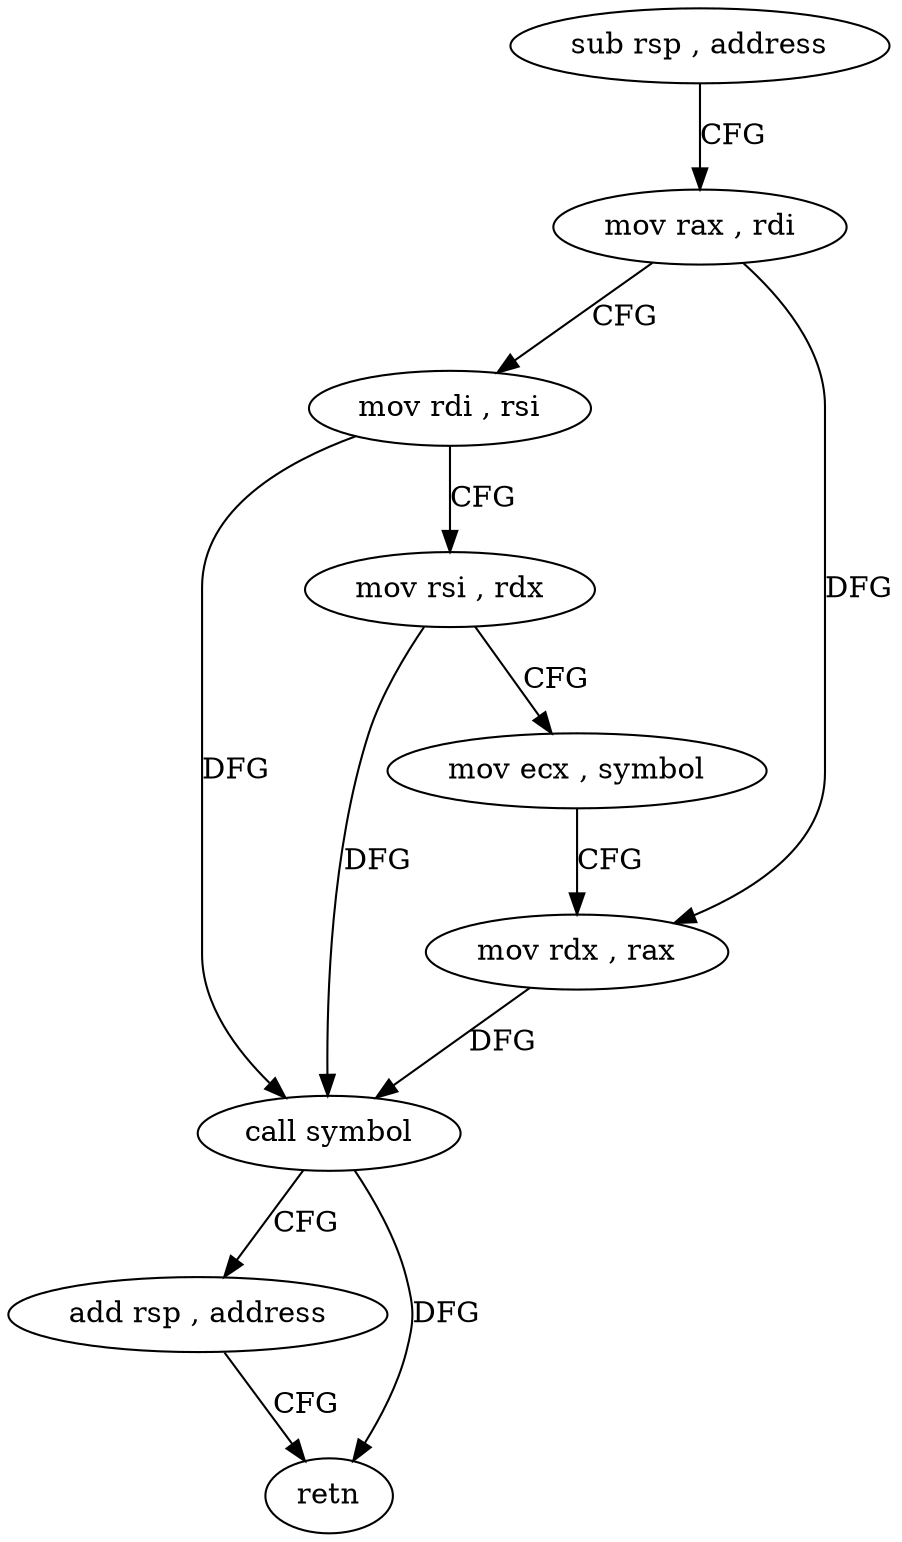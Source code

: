 digraph "func" {
"4243445" [label = "sub rsp , address" ]
"4243449" [label = "mov rax , rdi" ]
"4243452" [label = "mov rdi , rsi" ]
"4243455" [label = "mov rsi , rdx" ]
"4243458" [label = "mov ecx , symbol" ]
"4243463" [label = "mov rdx , rax" ]
"4243466" [label = "call symbol" ]
"4243471" [label = "add rsp , address" ]
"4243475" [label = "retn" ]
"4243445" -> "4243449" [ label = "CFG" ]
"4243449" -> "4243452" [ label = "CFG" ]
"4243449" -> "4243463" [ label = "DFG" ]
"4243452" -> "4243455" [ label = "CFG" ]
"4243452" -> "4243466" [ label = "DFG" ]
"4243455" -> "4243458" [ label = "CFG" ]
"4243455" -> "4243466" [ label = "DFG" ]
"4243458" -> "4243463" [ label = "CFG" ]
"4243463" -> "4243466" [ label = "DFG" ]
"4243466" -> "4243471" [ label = "CFG" ]
"4243466" -> "4243475" [ label = "DFG" ]
"4243471" -> "4243475" [ label = "CFG" ]
}
